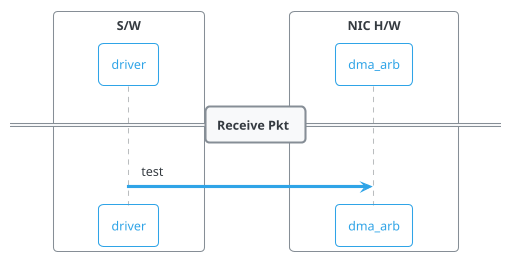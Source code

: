 {
  "sha1": "iswsmv1mlde2o1ubkql4iyxe075lkji",
  "insertion": {
    "when": "2024-06-03T18:59:31.189Z",
    "url": "https://github.com/plantuml/plantuml/issues/1214",
    "user": "plantuml@gmail.com"
  }
}
@startuml
!theme cerulean-outline
 
box "S/W"
participant driver 

end box

box "NIC H/W"
participant dma_arb 
end box

== Receive Pkt ==
driver -> dma_arb: test
@enduml
